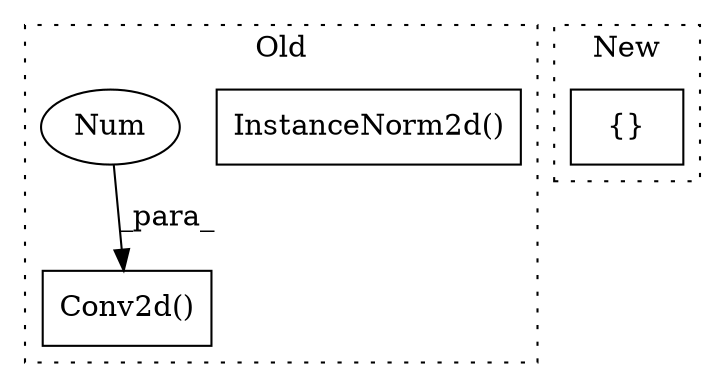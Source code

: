 digraph G {
subgraph cluster0 {
1 [label="InstanceNorm2d()" a="75" s="1120,1140" l="18,1" shape="box"];
3 [label="Conv2d()" a="75" s="1021,1046" l="10,49" shape="box"];
4 [label="Num" a="76" s="1044" l="2" shape="ellipse"];
label = "Old";
style="dotted";
}
subgraph cluster1 {
2 [label="{}" a="59" s="5040,5205" l="1,0" shape="box"];
label = "New";
style="dotted";
}
4 -> 3 [label="_para_"];
}